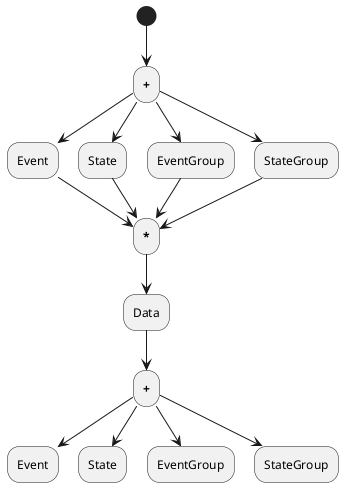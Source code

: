@startuml

(*) -D-> "**+**" as Enter

"**+**" as Enter -D-> "Event" as Event0
"**+**" as Enter -D-> "State" as State0
"**+**" as Enter -D-> "EventGroup" as EventGroup0
"**+**" as Enter -D-> "StateGroup" as StateGroup0

Event0 -D-> "*****" as TIMES0
EventGroup0 -D-> "*****" as TIMES0
State0 -D-> "*****" as TIMES0
StateGroup0 -D-> "*****" as TIMES0

TIMES0 -D-> "Data" as Data0

Data0 -D-> "**+**" as PLUS0
"**+**" as PLUS0 -D-> "Event" as Event1
"**+**" as PLUS0 -D-> "State" as State1
"**+**" as PLUS0 -D-> "EventGroup" as EventGroup1
"**+**" as PLUS0 -D-> "StateGroup" as StateGroup1
@enduml